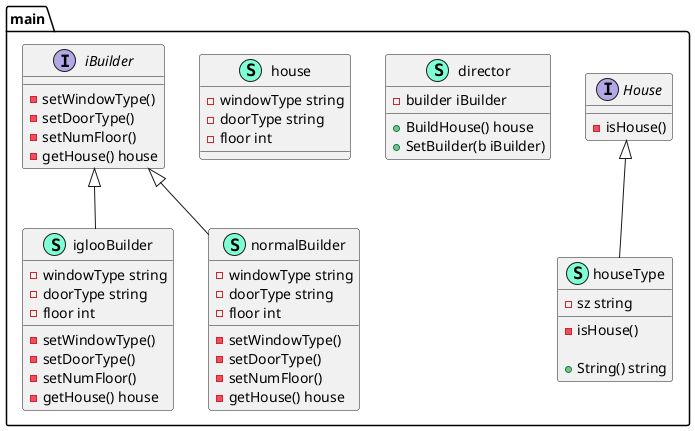 @startuml
namespace main {
    interface House  {
        - isHouse() 

    }
    class director << (S,Aquamarine) >> {
        - builder iBuilder

        + BuildHouse() house
        + SetBuilder(b iBuilder) 

    }
    class house << (S,Aquamarine) >> {
        - windowType string
        - doorType string
        - floor int

    }
    class houseType << (S,Aquamarine) >> {
        - sz string

        - isHouse() 

        + String() string

    }
    interface iBuilder  {
        - setWindowType() 
        - setDoorType() 
        - setNumFloor() 
        - getHouse() house

    }
    class iglooBuilder << (S,Aquamarine) >> {
        - windowType string
        - doorType string
        - floor int

        - setWindowType() 
        - setDoorType() 
        - setNumFloor() 
        - getHouse() house

    }
    class normalBuilder << (S,Aquamarine) >> {
        - windowType string
        - doorType string
        - floor int

        - setWindowType() 
        - setDoorType() 
        - setNumFloor() 
        - getHouse() house

    }
}

"main.House" <|-- "main.houseType"
"main.iBuilder" <|-- "main.iglooBuilder"
"main.iBuilder" <|-- "main.normalBuilder"

@enduml
